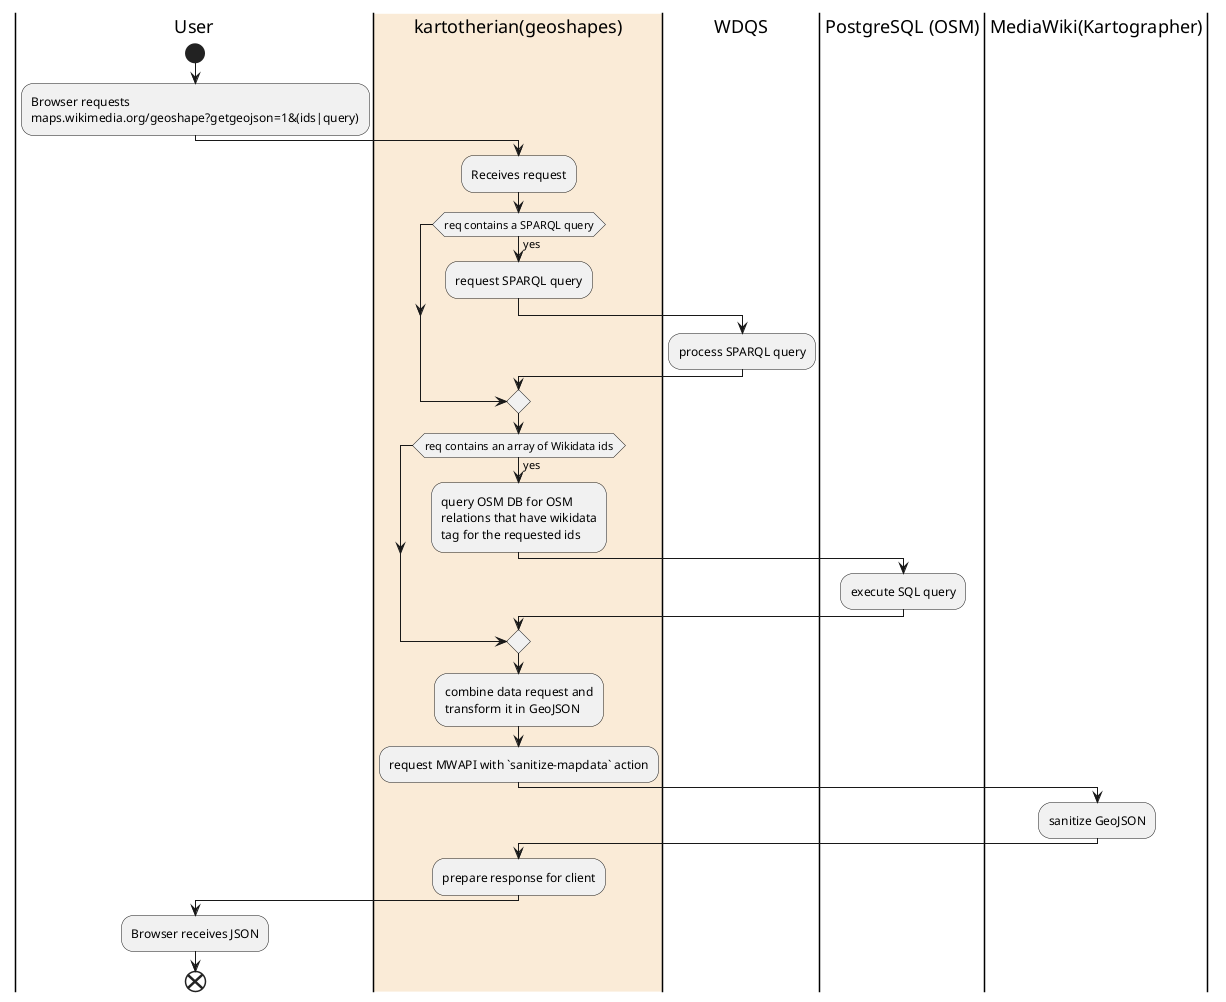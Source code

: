 @startuml
|User|
start
:Browser requests
maps.wikimedia.org/geoshape?getgeojson=1&(ids|query);
|#AntiqueWhite|kartotherian(geoshapes)|
:Receives request;
if (req contains a SPARQL query) then (yes)
    :request SPARQL query;
    |WDQS|
    :process SPARQL query;
    |kartotherian(geoshapes)|
endif
if (req contains an array of Wikidata ids) then (yes)
  :query OSM DB for OSM
  relations that have wikidata
  tag for the requested ids;
  |PostgreSQL (OSM)|
  :execute SQL query;
  |kartotherian(geoshapes)|

endif
:combine data request and
transform it in GeoJSON;
:request MWAPI with `sanitize-mapdata` action;
|MediaWiki(Kartographer)|
:sanitize GeoJSON;
|kartotherian(geoshapes)|
:prepare response for client;
|User|
:Browser receives JSON;
end
@enduml
